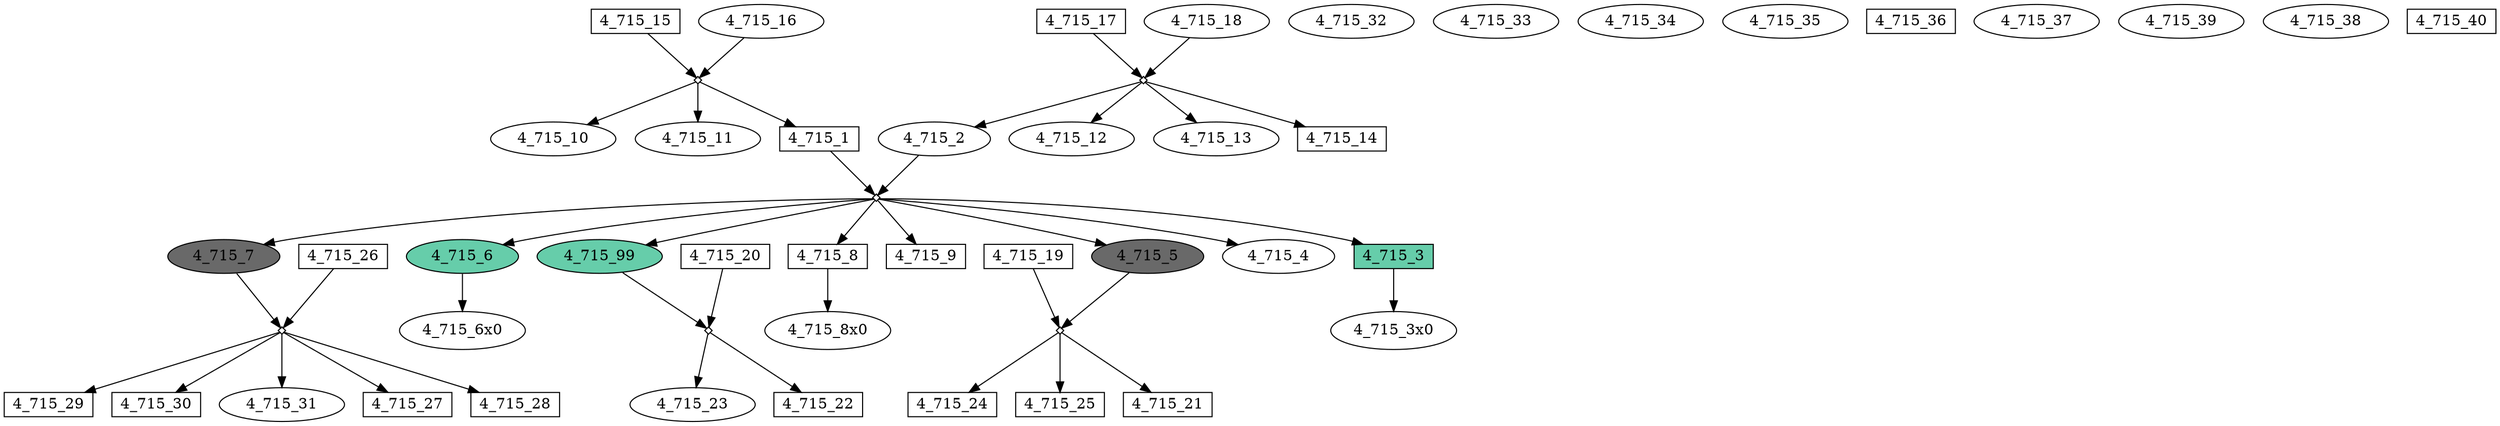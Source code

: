 digraph {
	"4_715_3" [shape=box fillcolor=aquamarine3 fontcolor=black height=0.3 regular=0 shape=box style=filled width=0.5]
	"4_715_1x4_715_2" -> "4_715_3"
	"4_715_3" -> "4_715_3x0"
	"4_715_1" [shape=box fillcolor=white fontcolor=black height=0.3 regular=0 shape=box style=filled width=0.5]
	"4_715_15x4_715_16" -> "4_715_1"
	"4_715_1" -> "4_715_1x4_715_2"
	"4_715_10" [shape=box fillcolor=white fontcolor=black height=0.3 regular=0 shape=ellipse style=filled width=0.5]
	"4_715_15x4_715_16" -> "4_715_10"
	"4_715_11" [shape=box fillcolor=white fontcolor=black height=0.3 regular=0 shape=ellipse style=filled width=0.5]
	"4_715_15x4_715_16" -> "4_715_11"
	"4_715_12" [shape=box fillcolor=white fontcolor=black height=0.3 regular=0 shape=ellipse style=filled width=0.5]
	"4_715_17x4_715_18" -> "4_715_12"
	"4_715_13" [shape=box fillcolor=white fontcolor=black height=0.3 regular=0 shape=ellipse style=filled width=0.5]
	"4_715_17x4_715_18" -> "4_715_13"
	"4_715_14" [shape=box fillcolor=white fontcolor=black height=0.3 regular=0 shape=box style=filled width=0.5]
	"4_715_17x4_715_18" -> "4_715_14"
	"4_715_15" [shape=box fillcolor=white fontcolor=black height=0.3 regular=0 shape=box style=filled width=0.5]
	"4_715_15" -> "4_715_15x4_715_16"
	"4_715_16" [shape=box fillcolor=white fontcolor=black height=0.3 regular=0 shape=ellipse style=filled width=0.5]
	"4_715_16" -> "4_715_15x4_715_16"
	"4_715_17" [shape=box fillcolor=white fontcolor=black height=0.3 regular=0 shape=box style=filled width=0.5]
	"4_715_17" -> "4_715_17x4_715_18"
	"4_715_18" [shape=box fillcolor=white fontcolor=black height=0.3 regular=0 shape=ellipse style=filled width=0.5]
	"4_715_18" -> "4_715_17x4_715_18"
	"4_715_19" [shape=box fillcolor=white fontcolor=black height=0.3 regular=0 shape=box style=filled width=0.5]
	"4_715_19" -> "4_715_19x4_715_5"
	"4_715_2" [shape=box fillcolor=white fontcolor=black height=0.3 regular=0 shape=ellipse style=filled width=0.5]
	"4_715_17x4_715_18" -> "4_715_2"
	"4_715_2" -> "4_715_1x4_715_2"
	"4_715_20" [shape=box fillcolor=white fontcolor=black height=0.3 regular=0 shape=box style=filled width=0.5]
	"4_715_20" -> "4_715_20x4_715_99"
	"4_715_21" [shape=box fillcolor=white fontcolor=black height=0.3 regular=0 shape=box style=filled width=0.5]
	"4_715_19x4_715_5" -> "4_715_21"
	"4_715_22" [shape=box fillcolor=white fontcolor=black height=0.3 regular=0 shape=box style=filled width=0.5]
	"4_715_20x4_715_99" -> "4_715_22"
	"4_715_23" [shape=box fillcolor=white fontcolor=black height=0.3 regular=0 shape=ellipse style=filled width=0.5]
	"4_715_20x4_715_99" -> "4_715_23"
	"4_715_24" [shape=box fillcolor=white fontcolor=black height=0.3 regular=0 shape=box style=filled width=0.5]
	"4_715_19x4_715_5" -> "4_715_24"
	"4_715_25" [shape=box fillcolor=white fontcolor=black height=0.3 regular=0 shape=box style=filled width=0.5]
	"4_715_19x4_715_5" -> "4_715_25"
	"4_715_26" [shape=box fillcolor=white fontcolor=black height=0.3 regular=0 shape=box style=filled width=0.5]
	"4_715_26" -> "4_715_26x4_715_7"
	"4_715_27" [shape=box fillcolor=white fontcolor=black height=0.3 regular=0 shape=box style=filled width=0.5]
	"4_715_26x4_715_7" -> "4_715_27"
	"4_715_28" [shape=box fillcolor=white fontcolor=black height=0.3 regular=0 shape=box style=filled width=0.5]
	"4_715_26x4_715_7" -> "4_715_28"
	"4_715_29" [shape=box fillcolor=white fontcolor=black height=0.3 regular=0 shape=box style=filled width=0.5]
	"4_715_26x4_715_7" -> "4_715_29"
	"4_715_30" [shape=box fillcolor=white fontcolor=black height=0.3 regular=0 shape=box style=filled width=0.5]
	"4_715_26x4_715_7" -> "4_715_30"
	"4_715_31" [shape=box fillcolor=white fontcolor=black height=0.3 regular=0 shape=ellipse style=filled width=0.5]
	"4_715_26x4_715_7" -> "4_715_31"
	"4_715_4" [shape=box fillcolor=white fontcolor=black height=0.3 regular=0 shape=ellipse style=filled width=0.5]
	"4_715_1x4_715_2" -> "4_715_4"
	"4_715_5" [shape=box fillcolor=dimgrey fontcolor=black height=0.3 regular=0 shape=ellipse style=filled width=0.5]
	"4_715_1x4_715_2" -> "4_715_5"
	"4_715_5" -> "4_715_19x4_715_5"
	"4_715_6" [shape=box fillcolor=aquamarine3 fontcolor=black height=0.3 regular=0 shape=ellipse style=filled width=0.5]
	"4_715_1x4_715_2" -> "4_715_6"
	"4_715_6" -> "4_715_6x0"
	"4_715_7" [shape=box fillcolor=dimgrey fontcolor=black height=0.3 regular=0 shape=ellipse style=filled width=0.5]
	"4_715_1x4_715_2" -> "4_715_7"
	"4_715_7" -> "4_715_26x4_715_7"
	"4_715_8" [shape=box fillcolor=white fontcolor=black height=0.3 regular=0 shape=box style=filled width=0.5]
	"4_715_1x4_715_2" -> "4_715_8"
	"4_715_8" -> "4_715_8x0"
	"4_715_9" [shape=box fillcolor=white fontcolor=black height=0.3 regular=0 shape=box style=filled width=0.5]
	"4_715_1x4_715_2" -> "4_715_9"
	"4_715_99" [shape=box fillcolor=aquamarine3 fontcolor=black height=0.3 regular=0 shape=ellipse style=filled width=0.5]
	"4_715_1x4_715_2" -> "4_715_99"
	"4_715_99" -> "4_715_20x4_715_99"
	"4_715_32" [shape=box fillcolor=white fontcolor=black height=0.3 regular=0 shape=ellipse style=filled width=0.5]
	"4_715_33" [shape=box fillcolor=white fontcolor=black height=0.3 regular=0 shape=ellipse style=filled width=0.5]
	"4_715_34" [shape=box fillcolor=white fontcolor=black height=0.3 regular=0 shape=ellipse style=filled width=0.5]
	"4_715_35" [shape=box fillcolor=white fontcolor=black height=0.3 regular=0 shape=ellipse style=filled width=0.5]
	"4_715_36" [shape=box fillcolor=white fontcolor=black height=0.3 regular=0 shape=box style=filled width=0.5]
	"4_715_37" [shape=box fillcolor=white fontcolor=black height=0.3 regular=0 shape=ellipse style=filled width=0.5]
	"4_715_39" [shape=box fillcolor=white fontcolor=black height=0.3 regular=0 shape=ellipse style=filled width=0.5]
	"4_715_38" [shape=box fillcolor=white fontcolor=black height=0.3 regular=0 shape=ellipse style=filled width=0.5]
	"4_715_40" [shape=box fillcolor=white fontcolor=black height=0.3 regular=0 shape=box style=filled width=0.5]
	"4_715_15x4_715_16" [label="" height=.1 shape=diamond width=.1]
	"4_715_20x4_715_99" [label="" height=.1 shape=diamond width=.1]
	"4_715_1x4_715_2" [label="" height=.1 shape=diamond width=.1]
	"4_715_17x4_715_18" [label="" height=.1 shape=diamond width=.1]
	"4_715_19x4_715_5" [label="" height=.1 shape=diamond width=.1]
	"4_715_26x4_715_7" [label="" height=.1 shape=diamond width=.1]
}
